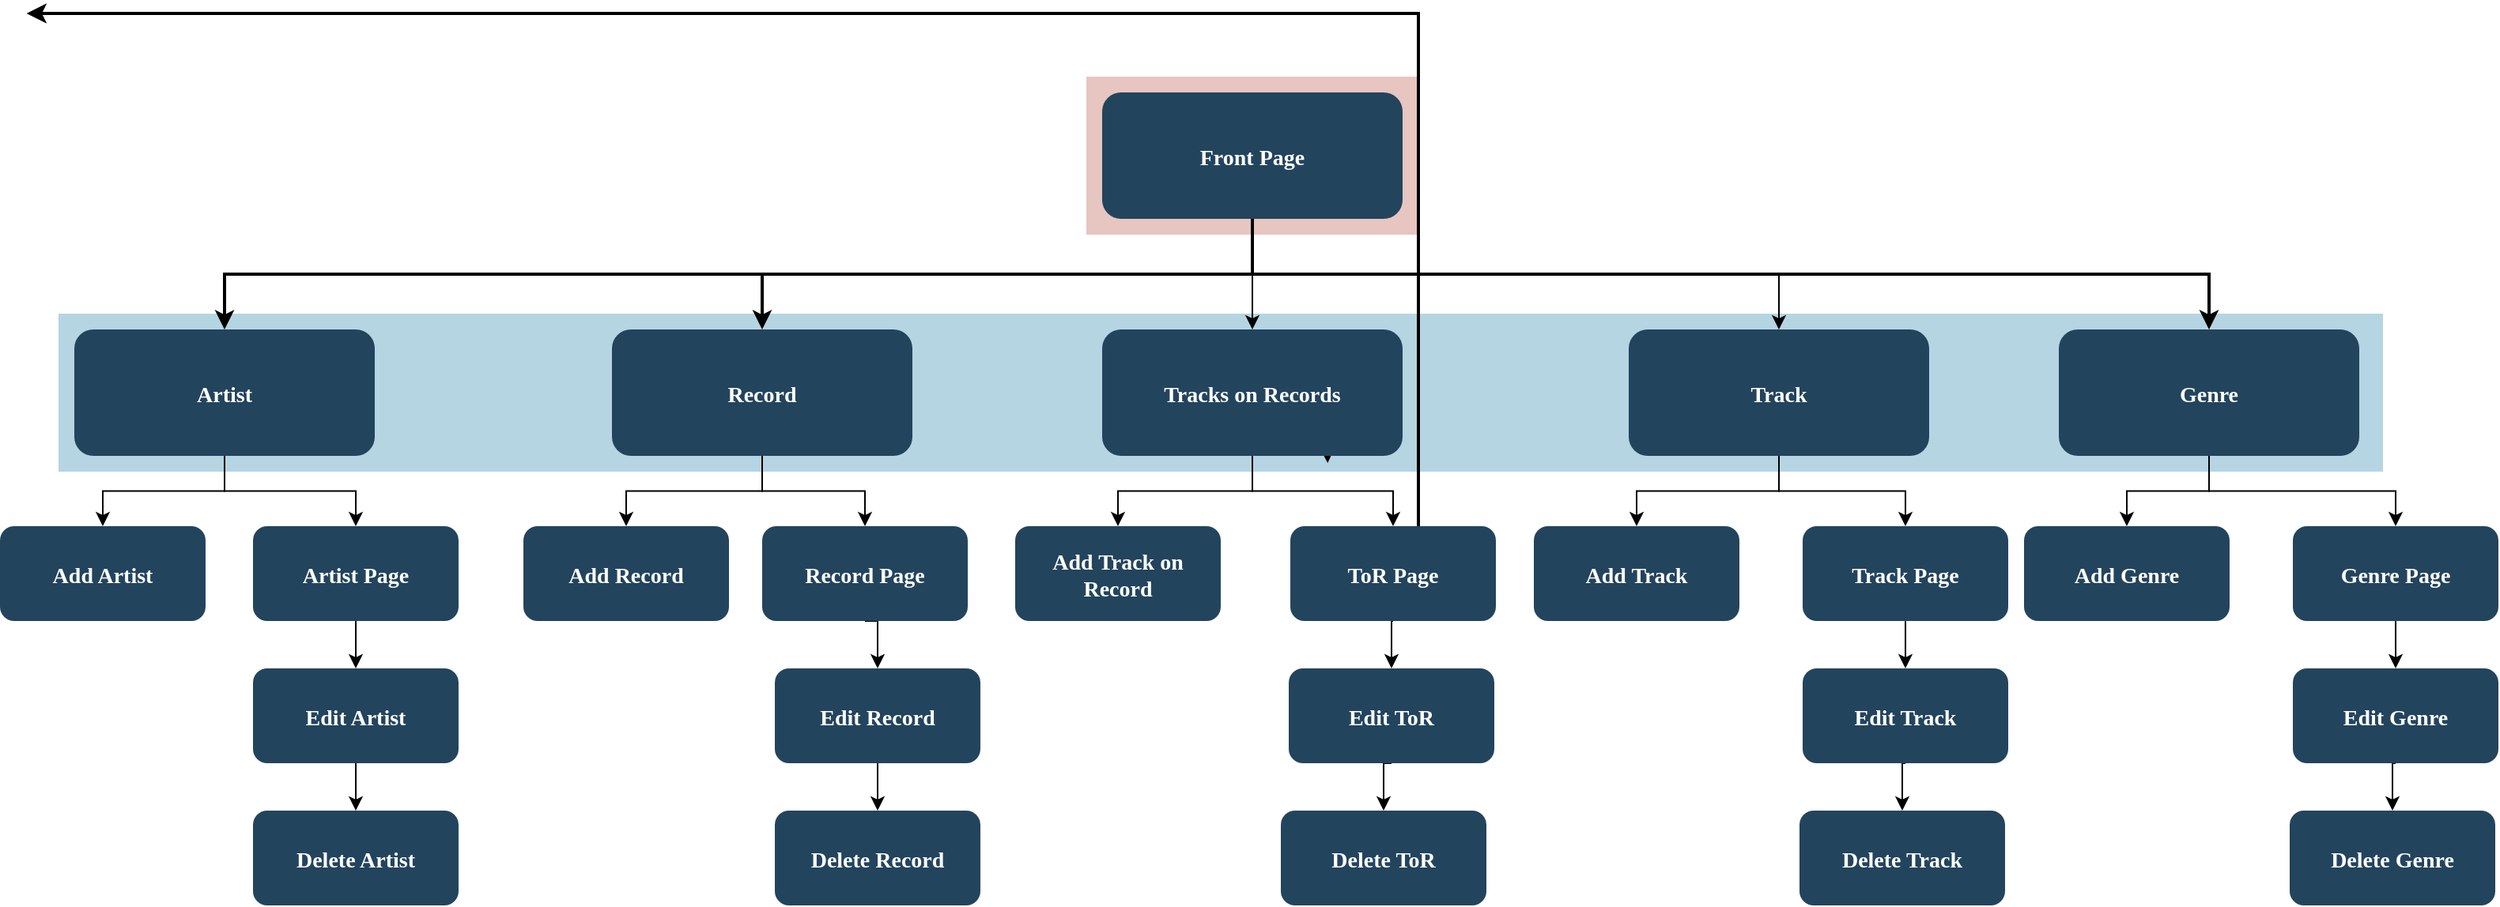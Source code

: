<mxfile version="10.6.7" type="github"><diagram name="Page-1" id="2c0d36ab-eaac-3732-788b-9136903baeff"><mxGraphModel dx="1662" dy="746" grid="1" gridSize="10" guides="1" tooltips="1" connect="1" arrows="1" fold="1" page="1" pageScale="1.5" pageWidth="1169" pageHeight="827" background="#ffffff" math="0" shadow="0"><root><mxCell id="0"/><mxCell id="1" parent="0"/><mxCell id="123" value="" style="fillColor=#AE4132;strokeColor=none;opacity=30;" parent="1" vertex="1"><mxGeometry x="747" y="175.5" width="210" height="100.0" as="geometry"/></mxCell><mxCell id="122" value="" style="fillColor=#10739E;strokeColor=none;opacity=30;" parent="1" vertex="1"><mxGeometry x="97" y="325.5" width="1470" height="100.0" as="geometry"/></mxCell><mxCell id="08SitYuIeXHVafqKmVU0-160" style="edgeStyle=orthogonalEdgeStyle;rounded=0;orthogonalLoop=1;jettySize=auto;html=1;exitX=0.5;exitY=1;exitDx=0;exitDy=0;entryX=0.5;entryY=0;entryDx=0;entryDy=0;" edge="1" parent="1" source="2" target="08SitYuIeXHVafqKmVU0-131"><mxGeometry relative="1" as="geometry"/></mxCell><mxCell id="08SitYuIeXHVafqKmVU0-162" style="edgeStyle=orthogonalEdgeStyle;rounded=0;orthogonalLoop=1;jettySize=auto;html=1;exitX=0.5;exitY=1;exitDx=0;exitDy=0;" edge="1" parent="1" source="2" target="10"><mxGeometry relative="1" as="geometry"/></mxCell><mxCell id="2" value="Front Page" style="rounded=1;fillColor=#23445D;gradientColor=none;strokeColor=none;fontColor=#FFFFFF;fontStyle=1;fontFamily=Tahoma;fontSize=14" parent="1" vertex="1"><mxGeometry x="757" y="185.5" width="190" height="80" as="geometry"/></mxCell><mxCell id="08SitYuIeXHVafqKmVU0-169" style="edgeStyle=orthogonalEdgeStyle;rounded=0;orthogonalLoop=1;jettySize=auto;html=1;exitX=0.5;exitY=1;exitDx=0;exitDy=0;entryX=0.5;entryY=0;entryDx=0;entryDy=0;" edge="1" parent="1" source="4" target="08SitYuIeXHVafqKmVU0-165"><mxGeometry relative="1" as="geometry"/></mxCell><mxCell id="08SitYuIeXHVafqKmVU0-170" style="edgeStyle=orthogonalEdgeStyle;rounded=0;orthogonalLoop=1;jettySize=auto;html=1;exitX=0.5;exitY=1;exitDx=0;exitDy=0;entryX=0.5;entryY=0;entryDx=0;entryDy=0;" edge="1" parent="1" source="4" target="08SitYuIeXHVafqKmVU0-164"><mxGeometry relative="1" as="geometry"/></mxCell><mxCell id="4" value="Genre" style="rounded=1;fillColor=#23445D;gradientColor=none;strokeColor=none;fontColor=#FFFFFF;fontStyle=1;fontFamily=Tahoma;fontSize=14" parent="1" vertex="1"><mxGeometry x="1362.0" y="335.5" width="190" height="80" as="geometry"/></mxCell><mxCell id="9" value="" style="edgeStyle=elbowEdgeStyle;elbow=vertical;strokeWidth=2;rounded=0" parent="1" source="2" target="4" edge="1"><mxGeometry x="337" y="215.5" width="100" height="100" as="geometry"><mxPoint x="337" y="315.5" as="sourcePoint"/><mxPoint x="437" y="215.5" as="targetPoint"/></mxGeometry></mxCell><mxCell id="08SitYuIeXHVafqKmVU0-159" style="edgeStyle=orthogonalEdgeStyle;rounded=0;orthogonalLoop=1;jettySize=auto;html=1;exitX=0.5;exitY=1;exitDx=0;exitDy=0;entryX=0.5;entryY=0;entryDx=0;entryDy=0;" edge="1" parent="1" source="10" target="08SitYuIeXHVafqKmVU0-155"><mxGeometry relative="1" as="geometry"/></mxCell><mxCell id="08SitYuIeXHVafqKmVU0-161" style="edgeStyle=orthogonalEdgeStyle;rounded=0;orthogonalLoop=1;jettySize=auto;html=1;exitX=0.5;exitY=1;exitDx=0;exitDy=0;" edge="1" parent="1" source="10" target="08SitYuIeXHVafqKmVU0-154"><mxGeometry relative="1" as="geometry"/></mxCell><mxCell id="10" value="Track" style="rounded=1;fillColor=#23445D;gradientColor=none;strokeColor=none;fontColor=#FFFFFF;fontStyle=1;fontFamily=Tahoma;fontSize=14" parent="1" vertex="1"><mxGeometry x="1090" y="335.5" width="190" height="80" as="geometry"/></mxCell><mxCell id="08SitYuIeXHVafqKmVU0-143" style="edgeStyle=orthogonalEdgeStyle;rounded=0;orthogonalLoop=1;jettySize=auto;html=1;exitX=0.5;exitY=1;exitDx=0;exitDy=0;entryX=0.5;entryY=0;entryDx=0;entryDy=0;" edge="1" parent="1" source="12" target="08SitYuIeXHVafqKmVU0-139"><mxGeometry relative="1" as="geometry"/></mxCell><mxCell id="08SitYuIeXHVafqKmVU0-144" style="edgeStyle=orthogonalEdgeStyle;rounded=0;orthogonalLoop=1;jettySize=auto;html=1;exitX=0.5;exitY=1;exitDx=0;exitDy=0;entryX=0.5;entryY=0;entryDx=0;entryDy=0;" edge="1" parent="1" source="12" target="08SitYuIeXHVafqKmVU0-138"><mxGeometry relative="1" as="geometry"/></mxCell><mxCell id="12" value="Record" style="rounded=1;fillColor=#23445D;gradientColor=none;strokeColor=none;fontColor=#FFFFFF;fontStyle=1;fontFamily=Tahoma;fontSize=14" parent="1" vertex="1"><mxGeometry x="447.0" y="335.5" width="190" height="80" as="geometry"/></mxCell><mxCell id="08SitYuIeXHVafqKmVU0-133" style="edgeStyle=orthogonalEdgeStyle;rounded=0;orthogonalLoop=1;jettySize=auto;html=1;exitX=0.5;exitY=1;exitDx=0;exitDy=0;entryX=0.5;entryY=0;entryDx=0;entryDy=0;" edge="1" parent="1" source="13" target="08SitYuIeXHVafqKmVU0-124"><mxGeometry relative="1" as="geometry"/></mxCell><mxCell id="08SitYuIeXHVafqKmVU0-134" style="edgeStyle=orthogonalEdgeStyle;rounded=0;orthogonalLoop=1;jettySize=auto;html=1;exitX=0.5;exitY=1;exitDx=0;exitDy=0;entryX=0.5;entryY=0;entryDx=0;entryDy=0;" edge="1" parent="1" source="13" target="08SitYuIeXHVafqKmVU0-125"><mxGeometry relative="1" as="geometry"/></mxCell><mxCell id="13" value="Artist" style="rounded=1;fillColor=#23445D;gradientColor=none;strokeColor=none;fontColor=#FFFFFF;fontStyle=1;fontFamily=Tahoma;fontSize=14" parent="1" vertex="1"><mxGeometry x="107" y="335.5" width="190" height="80" as="geometry"/></mxCell><mxCell id="59" value="" style="edgeStyle=elbowEdgeStyle;elbow=vertical;strokeWidth=2;rounded=0" parent="1" source="2" target="12" edge="1"><mxGeometry x="347" y="225.5" width="100" height="100" as="geometry"><mxPoint x="862.0" y="275.5" as="sourcePoint"/><mxPoint x="1467.0" y="345.5" as="targetPoint"/></mxGeometry></mxCell><mxCell id="61" value="" style="edgeStyle=elbowEdgeStyle;elbow=vertical;strokeWidth=2;rounded=0" parent="1" source="2" target="13" edge="1"><mxGeometry x="-23" y="135.5" width="100" height="100" as="geometry"><mxPoint x="-23" y="235.5" as="sourcePoint"/><mxPoint x="77" y="135.5" as="targetPoint"/></mxGeometry></mxCell><mxCell id="82" value="" style="edgeStyle=elbowEdgeStyle;elbow=horizontal;strokeWidth=2;rounded=0" parent="1" target="42" edge="1"><mxGeometry x="-23" y="135.5" width="100" height="100" as="geometry"><mxPoint x="977" y="485.5" as="sourcePoint"/><mxPoint x="77" y="135.5" as="targetPoint"/><Array as="points"><mxPoint x="957" y="535.5"/></Array></mxGeometry></mxCell><mxCell id="83" value="" style="edgeStyle=elbowEdgeStyle;elbow=horizontal;strokeWidth=2;rounded=0" parent="1" target="43" edge="1"><mxGeometry x="-23" y="135.5" width="100" height="100" as="geometry"><mxPoint x="977" y="485.5" as="sourcePoint"/><mxPoint x="77" y="135.5" as="targetPoint"/><Array as="points"><mxPoint x="957" y="585.5"/></Array></mxGeometry></mxCell><mxCell id="08SitYuIeXHVafqKmVU0-135" style="edgeStyle=orthogonalEdgeStyle;rounded=0;orthogonalLoop=1;jettySize=auto;html=1;exitX=0.5;exitY=1;exitDx=0;exitDy=0;entryX=0.5;entryY=0;entryDx=0;entryDy=0;" edge="1" parent="1" source="08SitYuIeXHVafqKmVU0-124" target="08SitYuIeXHVafqKmVU0-126"><mxGeometry relative="1" as="geometry"/></mxCell><mxCell id="08SitYuIeXHVafqKmVU0-124" value="Artist Page" style="rounded=1;fillColor=#23445D;gradientColor=none;strokeColor=none;fontColor=#FFFFFF;fontStyle=1;fontFamily=Tahoma;fontSize=14" vertex="1" parent="1"><mxGeometry x="220" y="460" width="130" height="60" as="geometry"/></mxCell><mxCell id="08SitYuIeXHVafqKmVU0-125" value="Add Artist" style="rounded=1;fillColor=#23445D;gradientColor=none;strokeColor=none;fontColor=#FFFFFF;fontStyle=1;fontFamily=Tahoma;fontSize=14" vertex="1" parent="1"><mxGeometry x="60" y="460" width="130" height="60" as="geometry"/></mxCell><mxCell id="08SitYuIeXHVafqKmVU0-136" style="edgeStyle=orthogonalEdgeStyle;rounded=0;orthogonalLoop=1;jettySize=auto;html=1;exitX=0.5;exitY=1;exitDx=0;exitDy=0;entryX=0.5;entryY=0;entryDx=0;entryDy=0;" edge="1" parent="1" source="08SitYuIeXHVafqKmVU0-126" target="08SitYuIeXHVafqKmVU0-127"><mxGeometry relative="1" as="geometry"/></mxCell><mxCell id="08SitYuIeXHVafqKmVU0-126" value="Edit Artist" style="rounded=1;fillColor=#23445D;gradientColor=none;strokeColor=none;fontColor=#FFFFFF;fontStyle=1;fontFamily=Tahoma;fontSize=14" vertex="1" parent="1"><mxGeometry x="220" y="550" width="130" height="60" as="geometry"/></mxCell><mxCell id="08SitYuIeXHVafqKmVU0-127" value="Delete Artist" style="rounded=1;fillColor=#23445D;gradientColor=none;strokeColor=none;fontColor=#FFFFFF;fontStyle=1;fontFamily=Tahoma;fontSize=14" vertex="1" parent="1"><mxGeometry x="220" y="640" width="130" height="60" as="geometry"/></mxCell><mxCell id="08SitYuIeXHVafqKmVU0-132" style="edgeStyle=orthogonalEdgeStyle;rounded=0;orthogonalLoop=1;jettySize=auto;html=1;exitX=0.75;exitY=1;exitDx=0;exitDy=0;entryX=0.546;entryY=0.945;entryDx=0;entryDy=0;entryPerimeter=0;" edge="1" parent="1" source="08SitYuIeXHVafqKmVU0-131" target="122"><mxGeometry relative="1" as="geometry"/></mxCell><mxCell id="08SitYuIeXHVafqKmVU0-151" style="edgeStyle=orthogonalEdgeStyle;rounded=0;orthogonalLoop=1;jettySize=auto;html=1;exitX=0.5;exitY=1;exitDx=0;exitDy=0;entryX=0.5;entryY=0;entryDx=0;entryDy=0;" edge="1" parent="1" source="08SitYuIeXHVafqKmVU0-131" target="08SitYuIeXHVafqKmVU0-147"><mxGeometry relative="1" as="geometry"/></mxCell><mxCell id="08SitYuIeXHVafqKmVU0-152" style="edgeStyle=orthogonalEdgeStyle;rounded=0;orthogonalLoop=1;jettySize=auto;html=1;exitX=0.5;exitY=1;exitDx=0;exitDy=0;entryX=0.5;entryY=0;entryDx=0;entryDy=0;" edge="1" parent="1" source="08SitYuIeXHVafqKmVU0-131" target="08SitYuIeXHVafqKmVU0-146"><mxGeometry relative="1" as="geometry"/></mxCell><mxCell id="08SitYuIeXHVafqKmVU0-131" value="Tracks on Records" style="rounded=1;fillColor=#23445D;gradientColor=none;strokeColor=none;fontColor=#FFFFFF;fontStyle=1;fontFamily=Tahoma;fontSize=14" vertex="1" parent="1"><mxGeometry x="757" y="335.5" width="190" height="80" as="geometry"/></mxCell><mxCell id="08SitYuIeXHVafqKmVU0-137" style="edgeStyle=orthogonalEdgeStyle;rounded=0;orthogonalLoop=1;jettySize=auto;html=1;exitX=0.5;exitY=1;exitDx=0;exitDy=0;entryX=0.5;entryY=0;entryDx=0;entryDy=0;" edge="1" parent="1" source="08SitYuIeXHVafqKmVU0-138" target="08SitYuIeXHVafqKmVU0-141"><mxGeometry relative="1" as="geometry"/></mxCell><mxCell id="08SitYuIeXHVafqKmVU0-138" value="Record Page" style="rounded=1;fillColor=#23445D;gradientColor=none;strokeColor=none;fontColor=#FFFFFF;fontStyle=1;fontFamily=Tahoma;fontSize=14" vertex="1" parent="1"><mxGeometry x="542" y="460" width="130" height="60" as="geometry"/></mxCell><mxCell id="08SitYuIeXHVafqKmVU0-139" value="&#10;Add Record&#10;" style="rounded=1;fillColor=#23445D;gradientColor=none;strokeColor=none;fontColor=#FFFFFF;fontStyle=1;fontFamily=Tahoma;fontSize=14" vertex="1" parent="1"><mxGeometry x="391" y="460" width="130" height="60" as="geometry"/></mxCell><mxCell id="08SitYuIeXHVafqKmVU0-140" style="edgeStyle=orthogonalEdgeStyle;rounded=0;orthogonalLoop=1;jettySize=auto;html=1;exitX=0.5;exitY=1;exitDx=0;exitDy=0;entryX=0.5;entryY=0;entryDx=0;entryDy=0;" edge="1" parent="1" source="08SitYuIeXHVafqKmVU0-141" target="08SitYuIeXHVafqKmVU0-142"><mxGeometry relative="1" as="geometry"/></mxCell><mxCell id="08SitYuIeXHVafqKmVU0-141" value="Edit Record" style="rounded=1;fillColor=#23445D;gradientColor=none;strokeColor=none;fontColor=#FFFFFF;fontStyle=1;fontFamily=Tahoma;fontSize=14" vertex="1" parent="1"><mxGeometry x="550" y="550" width="130" height="60" as="geometry"/></mxCell><mxCell id="08SitYuIeXHVafqKmVU0-142" value="Delete Record" style="rounded=1;fillColor=#23445D;gradientColor=none;strokeColor=none;fontColor=#FFFFFF;fontStyle=1;fontFamily=Tahoma;fontSize=14" vertex="1" parent="1"><mxGeometry x="550" y="640" width="130" height="60" as="geometry"/></mxCell><mxCell id="08SitYuIeXHVafqKmVU0-145" style="edgeStyle=orthogonalEdgeStyle;rounded=0;orthogonalLoop=1;jettySize=auto;html=1;exitX=0.5;exitY=1;exitDx=0;exitDy=0;entryX=0.5;entryY=0;entryDx=0;entryDy=0;" edge="1" parent="1" source="08SitYuIeXHVafqKmVU0-146" target="08SitYuIeXHVafqKmVU0-149"><mxGeometry relative="1" as="geometry"/></mxCell><mxCell id="08SitYuIeXHVafqKmVU0-146" value="ToR Page" style="rounded=1;fillColor=#23445D;gradientColor=none;strokeColor=none;fontColor=#FFFFFF;fontStyle=1;fontFamily=Tahoma;fontSize=14" vertex="1" parent="1"><mxGeometry x="876" y="460" width="130" height="60" as="geometry"/></mxCell><mxCell id="08SitYuIeXHVafqKmVU0-147" value="Add Track on &#10;Record" style="rounded=1;fillColor=#23445D;gradientColor=none;strokeColor=none;fontColor=#FFFFFF;fontStyle=1;fontFamily=Tahoma;fontSize=14" vertex="1" parent="1"><mxGeometry x="702" y="460" width="130" height="60" as="geometry"/></mxCell><mxCell id="08SitYuIeXHVafqKmVU0-148" style="edgeStyle=orthogonalEdgeStyle;rounded=0;orthogonalLoop=1;jettySize=auto;html=1;exitX=0.5;exitY=1;exitDx=0;exitDy=0;entryX=0.5;entryY=0;entryDx=0;entryDy=0;" edge="1" parent="1" source="08SitYuIeXHVafqKmVU0-149" target="08SitYuIeXHVafqKmVU0-150"><mxGeometry relative="1" as="geometry"/></mxCell><mxCell id="08SitYuIeXHVafqKmVU0-149" value="Edit ToR" style="rounded=1;fillColor=#23445D;gradientColor=none;strokeColor=none;fontColor=#FFFFFF;fontStyle=1;fontFamily=Tahoma;fontSize=14" vertex="1" parent="1"><mxGeometry x="875" y="550" width="130" height="60" as="geometry"/></mxCell><mxCell id="08SitYuIeXHVafqKmVU0-150" value="Delete ToR" style="rounded=1;fillColor=#23445D;gradientColor=none;strokeColor=none;fontColor=#FFFFFF;fontStyle=1;fontFamily=Tahoma;fontSize=14" vertex="1" parent="1"><mxGeometry x="870" y="640" width="130" height="60" as="geometry"/></mxCell><mxCell id="08SitYuIeXHVafqKmVU0-153" style="edgeStyle=orthogonalEdgeStyle;rounded=0;orthogonalLoop=1;jettySize=auto;html=1;exitX=0.5;exitY=1;exitDx=0;exitDy=0;entryX=0.5;entryY=0;entryDx=0;entryDy=0;" edge="1" parent="1" source="08SitYuIeXHVafqKmVU0-154" target="08SitYuIeXHVafqKmVU0-157"><mxGeometry relative="1" as="geometry"/></mxCell><mxCell id="08SitYuIeXHVafqKmVU0-154" value="Track Page" style="rounded=1;fillColor=#23445D;gradientColor=none;strokeColor=none;fontColor=#FFFFFF;fontStyle=1;fontFamily=Tahoma;fontSize=14" vertex="1" parent="1"><mxGeometry x="1200" y="460" width="130" height="60" as="geometry"/></mxCell><mxCell id="08SitYuIeXHVafqKmVU0-155" value="&#10;Add Track&#10;" style="rounded=1;fillColor=#23445D;gradientColor=none;strokeColor=none;fontColor=#FFFFFF;fontStyle=1;fontFamily=Tahoma;fontSize=14" vertex="1" parent="1"><mxGeometry x="1030" y="460" width="130" height="60" as="geometry"/></mxCell><mxCell id="08SitYuIeXHVafqKmVU0-156" style="edgeStyle=orthogonalEdgeStyle;rounded=0;orthogonalLoop=1;jettySize=auto;html=1;exitX=0.5;exitY=1;exitDx=0;exitDy=0;entryX=0.5;entryY=0;entryDx=0;entryDy=0;" edge="1" parent="1" source="08SitYuIeXHVafqKmVU0-157" target="08SitYuIeXHVafqKmVU0-158"><mxGeometry relative="1" as="geometry"/></mxCell><mxCell id="08SitYuIeXHVafqKmVU0-157" value="Edit Track" style="rounded=1;fillColor=#23445D;gradientColor=none;strokeColor=none;fontColor=#FFFFFF;fontStyle=1;fontFamily=Tahoma;fontSize=14" vertex="1" parent="1"><mxGeometry x="1200" y="550" width="130" height="60" as="geometry"/></mxCell><mxCell id="08SitYuIeXHVafqKmVU0-158" value="Delete Track" style="rounded=1;fillColor=#23445D;gradientColor=none;strokeColor=none;fontColor=#FFFFFF;fontStyle=1;fontFamily=Tahoma;fontSize=14" vertex="1" parent="1"><mxGeometry x="1198" y="640" width="130" height="60" as="geometry"/></mxCell><mxCell id="08SitYuIeXHVafqKmVU0-163" style="edgeStyle=orthogonalEdgeStyle;rounded=0;orthogonalLoop=1;jettySize=auto;html=1;exitX=0.5;exitY=1;exitDx=0;exitDy=0;entryX=0.5;entryY=0;entryDx=0;entryDy=0;" edge="1" parent="1" source="08SitYuIeXHVafqKmVU0-164" target="08SitYuIeXHVafqKmVU0-167"><mxGeometry relative="1" as="geometry"/></mxCell><mxCell id="08SitYuIeXHVafqKmVU0-164" value="Genre Page" style="rounded=1;fillColor=#23445D;gradientColor=none;strokeColor=none;fontColor=#FFFFFF;fontStyle=1;fontFamily=Tahoma;fontSize=14" vertex="1" parent="1"><mxGeometry x="1510" y="460" width="130" height="60" as="geometry"/></mxCell><mxCell id="08SitYuIeXHVafqKmVU0-165" value="&#10;Add Genre&#10;" style="rounded=1;fillColor=#23445D;gradientColor=none;strokeColor=none;fontColor=#FFFFFF;fontStyle=1;fontFamily=Tahoma;fontSize=14" vertex="1" parent="1"><mxGeometry x="1340" y="460" width="130" height="60" as="geometry"/></mxCell><mxCell id="08SitYuIeXHVafqKmVU0-166" style="edgeStyle=orthogonalEdgeStyle;rounded=0;orthogonalLoop=1;jettySize=auto;html=1;exitX=0.5;exitY=1;exitDx=0;exitDy=0;entryX=0.5;entryY=0;entryDx=0;entryDy=0;" edge="1" parent="1" source="08SitYuIeXHVafqKmVU0-167" target="08SitYuIeXHVafqKmVU0-168"><mxGeometry relative="1" as="geometry"/></mxCell><mxCell id="08SitYuIeXHVafqKmVU0-167" value="Edit Genre" style="rounded=1;fillColor=#23445D;gradientColor=none;strokeColor=none;fontColor=#FFFFFF;fontStyle=1;fontFamily=Tahoma;fontSize=14" vertex="1" parent="1"><mxGeometry x="1510" y="550" width="130" height="60" as="geometry"/></mxCell><mxCell id="08SitYuIeXHVafqKmVU0-168" value="Delete Genre" style="rounded=1;fillColor=#23445D;gradientColor=none;strokeColor=none;fontColor=#FFFFFF;fontStyle=1;fontFamily=Tahoma;fontSize=14" vertex="1" parent="1"><mxGeometry x="1508" y="640" width="130" height="60" as="geometry"/></mxCell></root></mxGraphModel></diagram><diagram id="iPgihnGrIBGyxbIrv9t4" name="Page-2"><mxGraphModel dx="1425" dy="746" grid="1" gridSize="10" guides="1" tooltips="1" connect="1" arrows="1" fold="1" page="1" pageScale="1" pageWidth="827" pageHeight="1169" math="0" shadow="0"><root><mxCell id="SjDBvEJJUWXYjMGUZzFH-0"/><mxCell id="SjDBvEJJUWXYjMGUZzFH-1" parent="SjDBvEJJUWXYjMGUZzFH-0"/></root></mxGraphModel></diagram></mxfile>